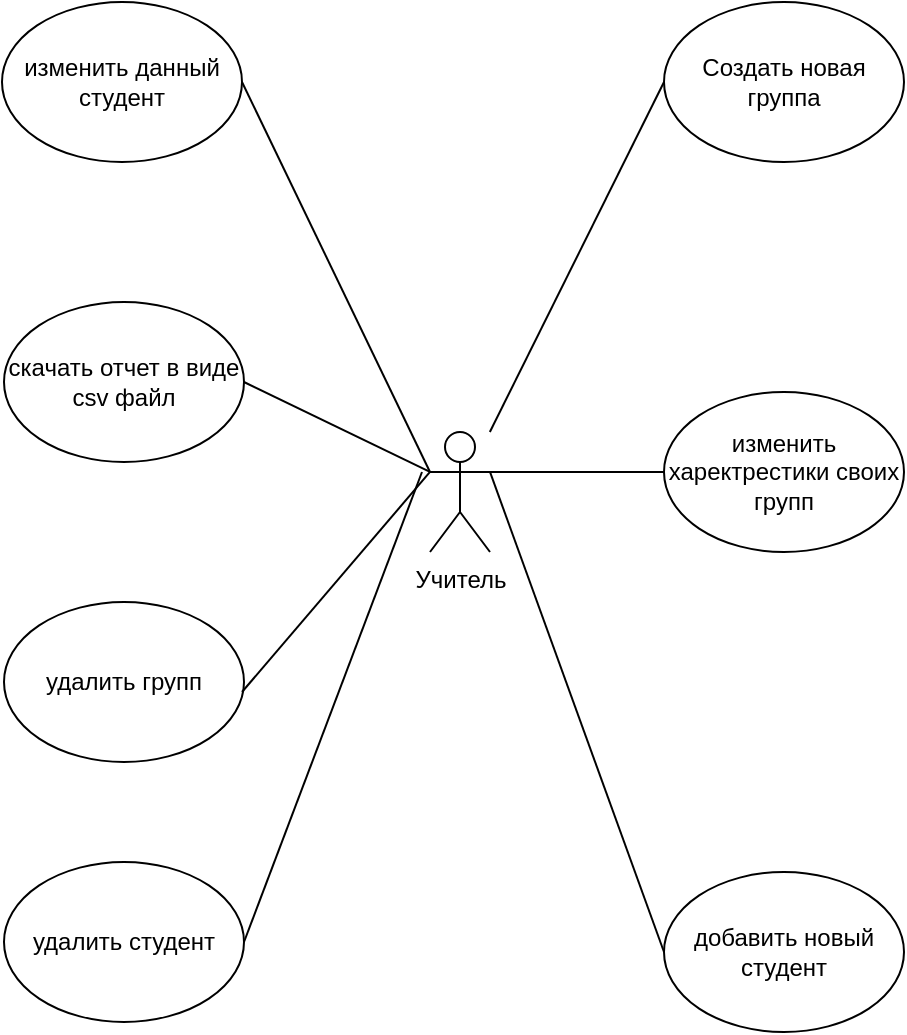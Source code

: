 <mxfile version="20.3.2" type="device"><diagram id="cqR18vof1Pw-4xWgCRJZ" name="Page-1"><mxGraphModel dx="1348" dy="744" grid="1" gridSize="10" guides="1" tooltips="1" connect="1" arrows="1" fold="1" page="1" pageScale="1" pageWidth="827" pageHeight="1169" math="0" shadow="0"><root><mxCell id="0"/><mxCell id="1" parent="0"/><mxCell id="1Cvmrzg7wjyfmaMEBpE0-1" value="Учитель" style="shape=umlActor;verticalLabelPosition=bottom;verticalAlign=top;html=1;outlineConnect=0;" vertex="1" parent="1"><mxGeometry x="384" y="340" width="30" height="60" as="geometry"/></mxCell><mxCell id="1Cvmrzg7wjyfmaMEBpE0-2" value="изменить харектрестики своих групп" style="ellipse;whiteSpace=wrap;html=1;" vertex="1" parent="1"><mxGeometry x="501" y="320" width="120" height="80" as="geometry"/></mxCell><mxCell id="1Cvmrzg7wjyfmaMEBpE0-3" value="Создать новая группа" style="ellipse;whiteSpace=wrap;html=1;" vertex="1" parent="1"><mxGeometry x="501" y="125" width="120" height="80" as="geometry"/></mxCell><mxCell id="1Cvmrzg7wjyfmaMEBpE0-4" value="добавить новый студент" style="ellipse;whiteSpace=wrap;html=1;" vertex="1" parent="1"><mxGeometry x="501" y="560" width="120" height="80" as="geometry"/></mxCell><mxCell id="1Cvmrzg7wjyfmaMEBpE0-5" value="" style="endArrow=none;html=1;rounded=0;entryX=0;entryY=0.5;entryDx=0;entryDy=0;" edge="1" parent="1" source="1Cvmrzg7wjyfmaMEBpE0-1" target="1Cvmrzg7wjyfmaMEBpE0-3"><mxGeometry width="50" height="50" relative="1" as="geometry"><mxPoint x="390" y="380" as="sourcePoint"/><mxPoint x="440" y="330" as="targetPoint"/></mxGeometry></mxCell><mxCell id="1Cvmrzg7wjyfmaMEBpE0-6" value="" style="endArrow=none;html=1;rounded=0;exitX=1;exitY=0.333;exitDx=0;exitDy=0;exitPerimeter=0;entryX=0;entryY=0.5;entryDx=0;entryDy=0;" edge="1" parent="1" source="1Cvmrzg7wjyfmaMEBpE0-1" target="1Cvmrzg7wjyfmaMEBpE0-2"><mxGeometry width="50" height="50" relative="1" as="geometry"><mxPoint x="390" y="380" as="sourcePoint"/><mxPoint x="440" y="330" as="targetPoint"/></mxGeometry></mxCell><mxCell id="1Cvmrzg7wjyfmaMEBpE0-7" value="" style="endArrow=none;html=1;rounded=0;exitX=1;exitY=0.333;exitDx=0;exitDy=0;exitPerimeter=0;entryX=0;entryY=0.5;entryDx=0;entryDy=0;" edge="1" parent="1" source="1Cvmrzg7wjyfmaMEBpE0-1" target="1Cvmrzg7wjyfmaMEBpE0-4"><mxGeometry width="50" height="50" relative="1" as="geometry"><mxPoint x="390" y="380" as="sourcePoint"/><mxPoint x="440" y="330" as="targetPoint"/></mxGeometry></mxCell><mxCell id="1Cvmrzg7wjyfmaMEBpE0-8" value="изменить данный студент" style="ellipse;whiteSpace=wrap;html=1;" vertex="1" parent="1"><mxGeometry x="170" y="125" width="120" height="80" as="geometry"/></mxCell><mxCell id="1Cvmrzg7wjyfmaMEBpE0-9" value="скачать отчет в виде сsv файл" style="ellipse;whiteSpace=wrap;html=1;" vertex="1" parent="1"><mxGeometry x="171" y="275" width="120" height="80" as="geometry"/></mxCell><mxCell id="1Cvmrzg7wjyfmaMEBpE0-10" value="удалить групп" style="ellipse;whiteSpace=wrap;html=1;" vertex="1" parent="1"><mxGeometry x="171" y="425" width="120" height="80" as="geometry"/></mxCell><mxCell id="1Cvmrzg7wjyfmaMEBpE0-11" value="удалить студент" style="ellipse;whiteSpace=wrap;html=1;" vertex="1" parent="1"><mxGeometry x="171" y="555" width="120" height="80" as="geometry"/></mxCell><mxCell id="1Cvmrzg7wjyfmaMEBpE0-12" value="" style="endArrow=none;html=1;rounded=0;entryX=0;entryY=0.333;entryDx=0;entryDy=0;entryPerimeter=0;" edge="1" parent="1" target="1Cvmrzg7wjyfmaMEBpE0-1"><mxGeometry width="50" height="50" relative="1" as="geometry"><mxPoint x="290" y="470" as="sourcePoint"/><mxPoint x="340" y="420" as="targetPoint"/></mxGeometry></mxCell><mxCell id="1Cvmrzg7wjyfmaMEBpE0-14" value="" style="endArrow=none;html=1;rounded=0;exitX=1;exitY=0.5;exitDx=0;exitDy=0;entryX=0;entryY=0.333;entryDx=0;entryDy=0;entryPerimeter=0;" edge="1" parent="1" source="1Cvmrzg7wjyfmaMEBpE0-9" target="1Cvmrzg7wjyfmaMEBpE0-1"><mxGeometry width="50" height="50" relative="1" as="geometry"><mxPoint x="290" y="470" as="sourcePoint"/><mxPoint x="340" y="420" as="targetPoint"/></mxGeometry></mxCell><mxCell id="1Cvmrzg7wjyfmaMEBpE0-15" value="" style="endArrow=none;html=1;rounded=0;entryX=0;entryY=0.333;entryDx=0;entryDy=0;entryPerimeter=0;exitX=1;exitY=0.5;exitDx=0;exitDy=0;" edge="1" parent="1" source="1Cvmrzg7wjyfmaMEBpE0-8" target="1Cvmrzg7wjyfmaMEBpE0-1"><mxGeometry width="50" height="50" relative="1" as="geometry"><mxPoint x="290" y="470" as="sourcePoint"/><mxPoint x="340" y="420" as="targetPoint"/></mxGeometry></mxCell><mxCell id="1Cvmrzg7wjyfmaMEBpE0-16" value="" style="endArrow=none;html=1;rounded=0;exitX=1;exitY=0.5;exitDx=0;exitDy=0;" edge="1" parent="1" source="1Cvmrzg7wjyfmaMEBpE0-11"><mxGeometry width="50" height="50" relative="1" as="geometry"><mxPoint x="290" y="470" as="sourcePoint"/><mxPoint x="380" y="360" as="targetPoint"/></mxGeometry></mxCell></root></mxGraphModel></diagram></mxfile>